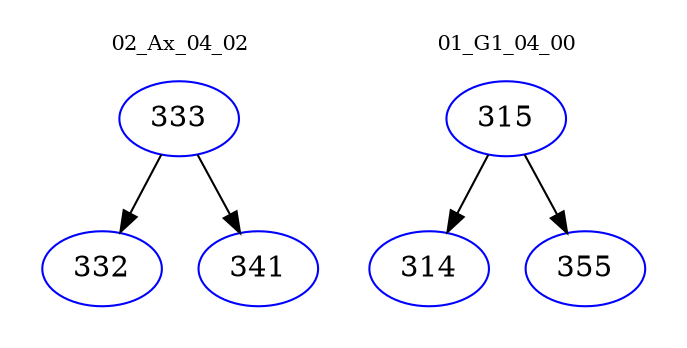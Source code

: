digraph{
subgraph cluster_0 {
color = white
label = "02_Ax_04_02";
fontsize=10;
T0_333 [label="333", color="blue"]
T0_333 -> T0_332 [color="black"]
T0_332 [label="332", color="blue"]
T0_333 -> T0_341 [color="black"]
T0_341 [label="341", color="blue"]
}
subgraph cluster_1 {
color = white
label = "01_G1_04_00";
fontsize=10;
T1_315 [label="315", color="blue"]
T1_315 -> T1_314 [color="black"]
T1_314 [label="314", color="blue"]
T1_315 -> T1_355 [color="black"]
T1_355 [label="355", color="blue"]
}
}
